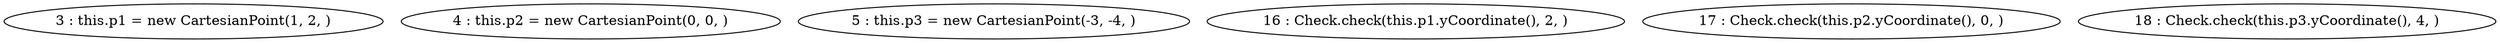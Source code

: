 digraph G {
"3 : this.p1 = new CartesianPoint(1, 2, )"
"4 : this.p2 = new CartesianPoint(0, 0, )"
"5 : this.p3 = new CartesianPoint(-3, -4, )"
"16 : Check.check(this.p1.yCoordinate(), 2, )"
"17 : Check.check(this.p2.yCoordinate(), 0, )"
"18 : Check.check(this.p3.yCoordinate(), 4, )"
}